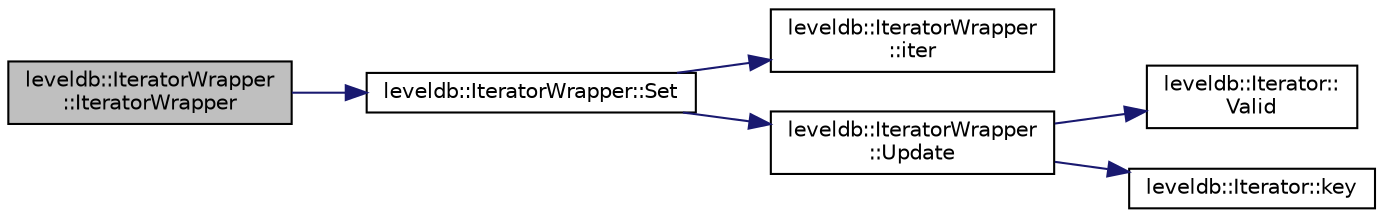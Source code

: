 digraph "leveldb::IteratorWrapper::IteratorWrapper"
{
  edge [fontname="Helvetica",fontsize="10",labelfontname="Helvetica",labelfontsize="10"];
  node [fontname="Helvetica",fontsize="10",shape=record];
  rankdir="LR";
  Node1 [label="leveldb::IteratorWrapper\l::IteratorWrapper",height=0.2,width=0.4,color="black", fillcolor="grey75", style="filled" fontcolor="black"];
  Node1 -> Node2 [color="midnightblue",fontsize="10",style="solid",fontname="Helvetica"];
  Node2 [label="leveldb::IteratorWrapper::Set",height=0.2,width=0.4,color="black", fillcolor="white", style="filled",URL="$classleveldb_1_1_iterator_wrapper.html#ae14dd8ac682dd596ba2a3d2407e1a4fd"];
  Node2 -> Node3 [color="midnightblue",fontsize="10",style="solid",fontname="Helvetica"];
  Node3 [label="leveldb::IteratorWrapper\l::iter",height=0.2,width=0.4,color="black", fillcolor="white", style="filled",URL="$classleveldb_1_1_iterator_wrapper.html#a692d580f1e3deb50cd3dc52e68c6d83e"];
  Node2 -> Node4 [color="midnightblue",fontsize="10",style="solid",fontname="Helvetica"];
  Node4 [label="leveldb::IteratorWrapper\l::Update",height=0.2,width=0.4,color="black", fillcolor="white", style="filled",URL="$classleveldb_1_1_iterator_wrapper.html#ac89a9cfb38bbcaea2dc1c71e754ce73f"];
  Node4 -> Node5 [color="midnightblue",fontsize="10",style="solid",fontname="Helvetica"];
  Node5 [label="leveldb::Iterator::\lValid",height=0.2,width=0.4,color="black", fillcolor="white", style="filled",URL="$classleveldb_1_1_iterator.html#a38614978bfa0586327b8e237bcb46012"];
  Node4 -> Node6 [color="midnightblue",fontsize="10",style="solid",fontname="Helvetica"];
  Node6 [label="leveldb::Iterator::key",height=0.2,width=0.4,color="black", fillcolor="white", style="filled",URL="$classleveldb_1_1_iterator.html#ad17feced6e24a1b21db5ae6940c1f220"];
}
